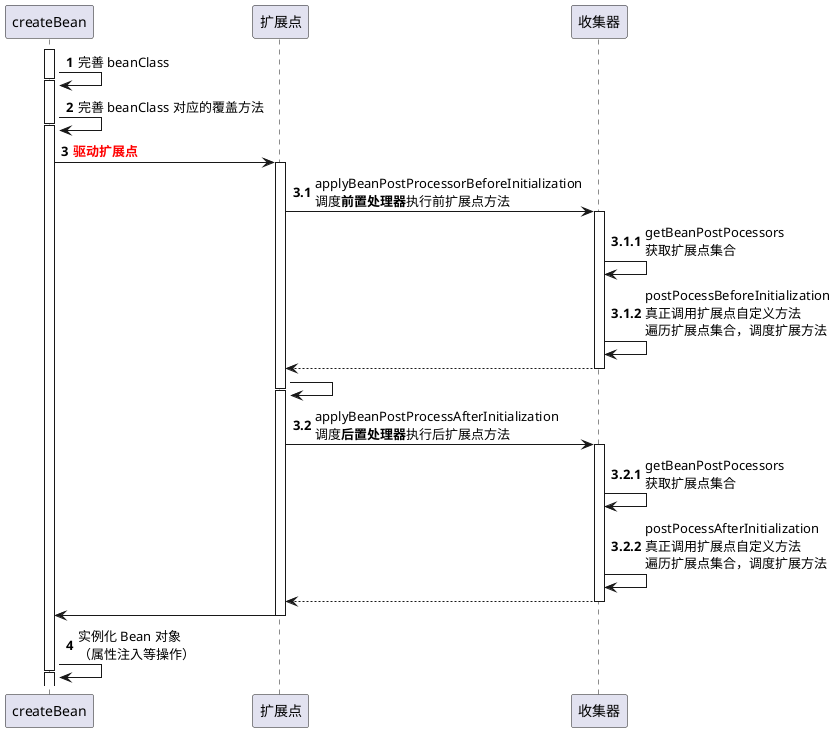 @startuml createBean

skinparam ResponseMessageBelowArrow true
hide unlinked
autonumber

participant createBean as bean

participant 扩展点 as point

participant 收集器 as box

activate bean

bean -> bean--++: 完善 beanClass

bean -> bean--++: 完善 beanClass 对应的覆盖方法

bean -> point++: <font color="red"><b>驱动扩展点</b></font>

autonumber 3.1

point -> box++: applyBeanPostProcessorBeforeInitialization\n调度<b>前置处理器</b>执行前扩展点方法

autonumber 3.1.1

box -> box: getBeanPostPocessors\n获取扩展点集合

box -> box: postPocessBeforeInitialization\n真正调用扩展点自定义方法\n遍历扩展点集合，调度扩展方法

autonumber stop

return
' point <- box --:

point -> point --++:

autonumber 3.2
point -> box ++: applyBeanPostProcessAfterInitialization\n调度<b>后置处理器</b>执行后扩展点方法

autonumber 3.2.1
box -> box: getBeanPostPocessors\n获取扩展点集合

box -> box: postPocessAfterInitialization\n真正调用扩展点自定义方法\n遍历扩展点集合，调度扩展方法

autonumber stop
return

point -> bean --:

autonumber 4
bean -> bean --++: 实例化 Bean 对象\n（属性注入等操作）

@enduml